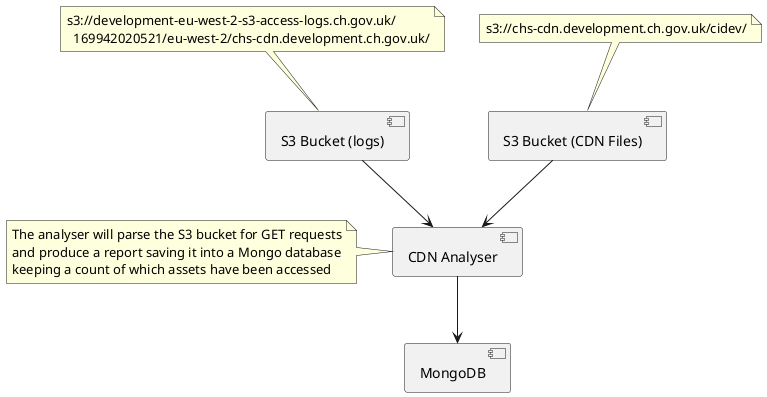 @startuml

[CDN Analyser] as cdnanalyser
[S3 Bucket (logs)] as logs
[S3 Bucket (CDN Files)] as cdnfiles
[MongoDB] as mongodb

logs --> cdnanalyser
cdnanalyser --> mongodb
cdnfiles --> cdnanalyser


note top of logs
    s3://development-eu-west-2-s3-access-logs.ch.gov.uk/
      169942020521/eu-west-2/chs-cdn.development.ch.gov.uk/
end note

note top of cdnfiles
    s3://chs-cdn.development.ch.gov.uk/cidev/
end note

note left of cdnanalyser
    The analyser will parse the S3 bucket for GET requests
    and produce a report saving it into a Mongo database
    keeping a count of which assets have been accessed
end note

@enduml